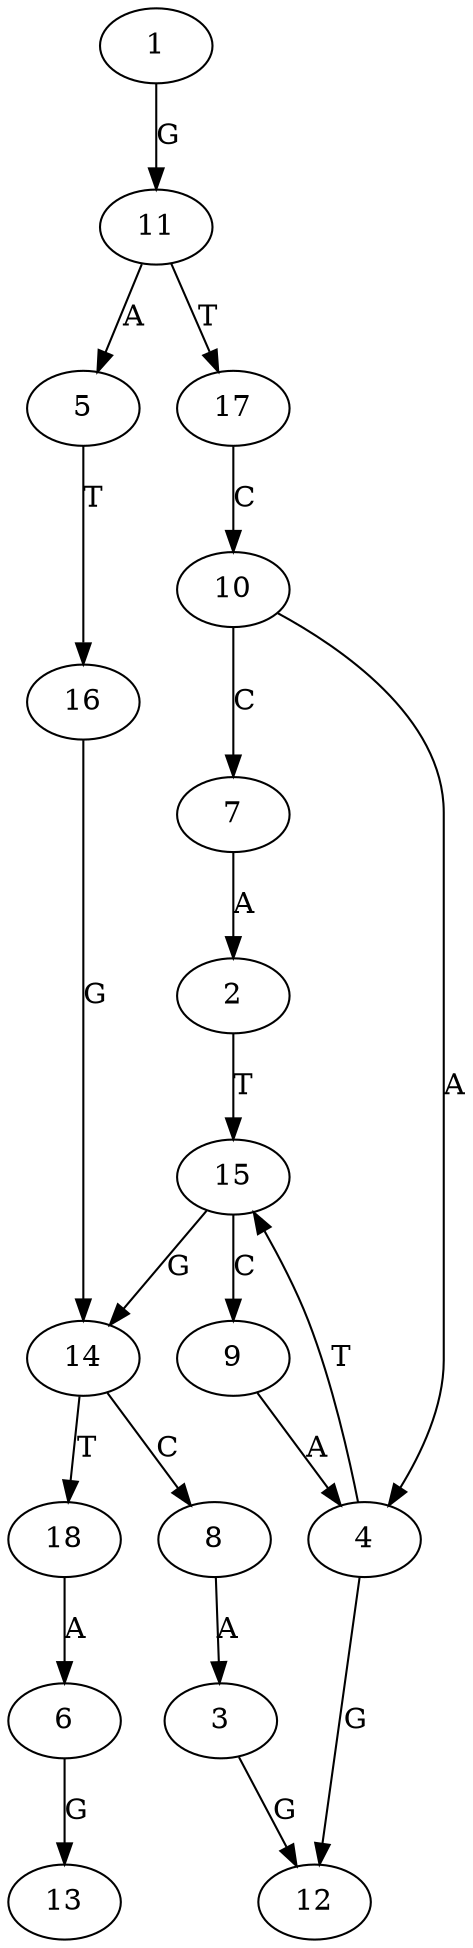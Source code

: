 strict digraph  {
	7 -> 2 [ label = A ];
	8 -> 3 [ label = A ];
	9 -> 4 [ label = A ];
	10 -> 4 [ label = A ];
	11 -> 5 [ label = A ];
	18 -> 6 [ label = A ];
	10 -> 7 [ label = C ];
	14 -> 8 [ label = C ];
	15 -> 9 [ label = C ];
	17 -> 10 [ label = C ];
	1 -> 11 [ label = G ];
	3 -> 12 [ label = G ];
	4 -> 12 [ label = G ];
	6 -> 13 [ label = G ];
	15 -> 14 [ label = G ];
	16 -> 14 [ label = G ];
	2 -> 15 [ label = T ];
	4 -> 15 [ label = T ];
	5 -> 16 [ label = T ];
	11 -> 17 [ label = T ];
	14 -> 18 [ label = T ];
}
